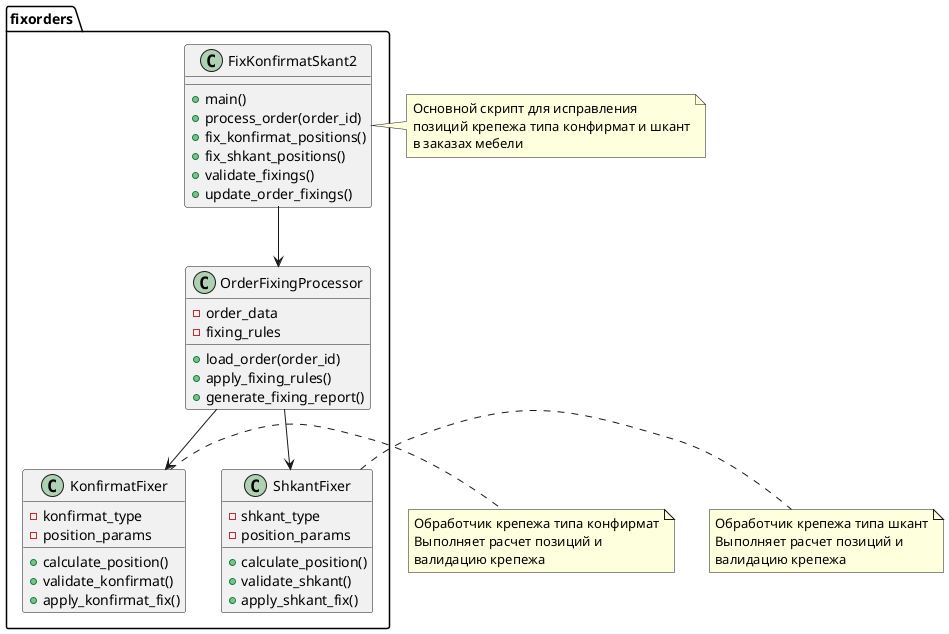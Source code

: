 @startuml
' UML диаграмма для fix_konfirmat_skant2.py

package "fixorders" {
  class FixKonfirmatSkant2 {
    +main()
    +process_order(order_id)
    +fix_konfirmat_positions()
    +fix_shkant_positions()
    +validate_fixings()
    +update_order_fixings()
  }
  
  class OrderFixingProcessor {
    -order_data
    -fixing_rules
    +load_order(order_id)
    +apply_fixing_rules()
    +generate_fixing_report()
  }
  
  class KonfirmatFixer {
    -konfirmat_type
    -position_params
    +calculate_position()
    +validate_konfirmat()
    +apply_konfirmat_fix()
  }
  
  class ShkantFixer {
    -shkant_type
    -position_params
    +calculate_position()
    +validate_shkant()
    +apply_shkant_fix()
  }
  
  FixKonfirmatSkant2 --> OrderFixingProcessor
  OrderFixingProcessor --> KonfirmatFixer
  OrderFixingProcessor --> ShkantFixer
}

note right of FixKonfirmatSkant2
  Основной скрипт для исправления 
  позиций крепежа типа конфирмат и шкант
  в заказах мебели
end note

note right of KonfirmatFixer
  Обработчик крепежа типа конфирмат
  Выполняет расчет позиций и 
  валидацию крепежа
end note

note right of ShkantFixer
  Обработчик крепежа типа шкант
  Выполняет расчет позиций и 
  валидацию крепежа
end note

@enduml